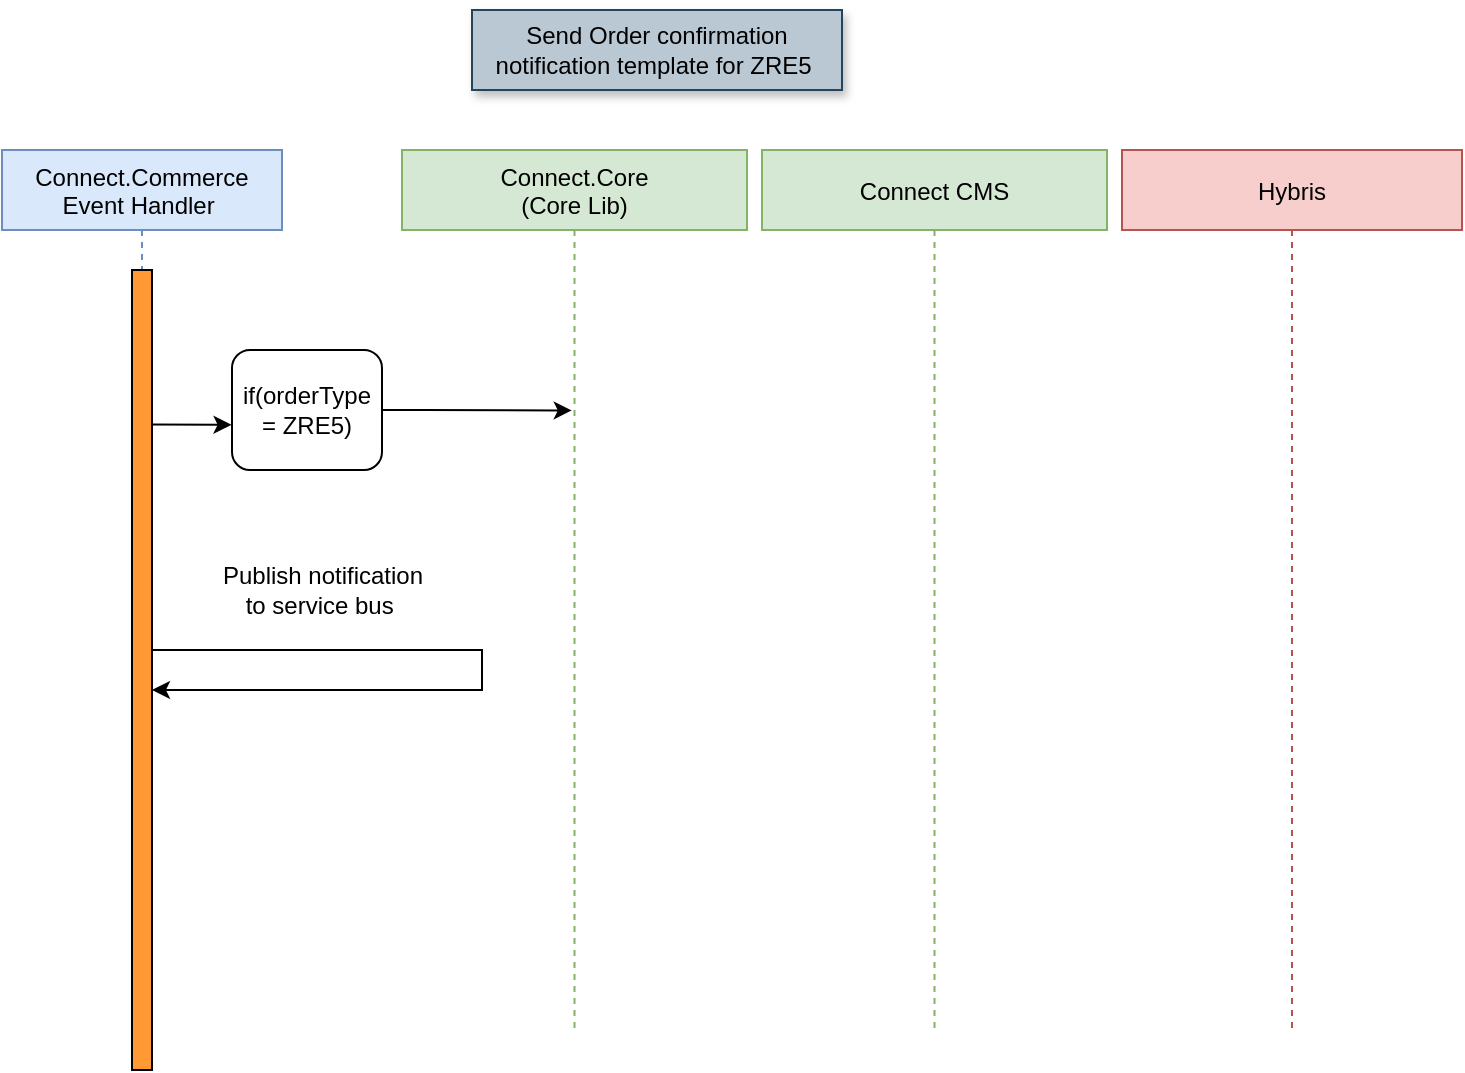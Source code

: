 <mxfile version="13.9.5" type="github">
  <diagram id="kgpKYQtTHZ0yAKxKKP6v" name="Page-1">
    <mxGraphModel dx="1038" dy="548" grid="1" gridSize="10" guides="1" tooltips="1" connect="1" arrows="1" fold="1" page="1" pageScale="1" pageWidth="850" pageHeight="1100" math="0" shadow="0">
      <root>
        <mxCell id="0" />
        <mxCell id="1" parent="0" />
        <object label="Connect.Commerce&#xa;Event Handler " id="3nuBFxr9cyL0pnOWT2aG-1">
          <mxCell style="shape=umlLifeline;perimeter=lifelinePerimeter;container=1;collapsible=0;recursiveResize=0;rounded=0;shadow=0;strokeWidth=1;fillColor=#dae8fc;strokeColor=#6c8ebf;" parent="1" vertex="1">
            <mxGeometry x="80" y="80" width="140" height="440" as="geometry" />
          </mxCell>
        </object>
        <mxCell id="3nuBFxr9cyL0pnOWT2aG-2" value="" style="points=[];perimeter=orthogonalPerimeter;rounded=0;shadow=0;strokeWidth=1;fillColor=#FF9933;" parent="3nuBFxr9cyL0pnOWT2aG-1" vertex="1">
          <mxGeometry x="65" y="60" width="10" height="400" as="geometry" />
        </mxCell>
        <mxCell id="uPZaJIyxfJ7PoCBkE-e1-3" style="edgeStyle=orthogonalEdgeStyle;rounded=0;orthogonalLoop=1;jettySize=auto;html=1;" edge="1" parent="3nuBFxr9cyL0pnOWT2aG-1" source="3nuBFxr9cyL0pnOWT2aG-2" target="3nuBFxr9cyL0pnOWT2aG-2">
          <mxGeometry relative="1" as="geometry">
            <mxPoint x="170" y="260" as="targetPoint" />
            <Array as="points">
              <mxPoint x="240" y="260" />
            </Array>
          </mxGeometry>
        </mxCell>
        <mxCell id="3nuBFxr9cyL0pnOWT2aG-5" value="Connect.Core &#xa;(Core Lib)" style="shape=umlLifeline;perimeter=lifelinePerimeter;container=1;collapsible=0;recursiveResize=0;rounded=0;shadow=0;strokeWidth=1;fillColor=#d5e8d4;strokeColor=#82b366;" parent="1" vertex="1">
          <mxGeometry x="280" y="80" width="172.5" height="440" as="geometry" />
        </mxCell>
        <mxCell id="S-PPVUhzRQh5IIJFHJLY-30" value="Send Order confirmation notification template for ZRE5&amp;nbsp;" style="text;html=1;align=center;verticalAlign=middle;whiteSpace=wrap;rounded=0;shadow=1;fillColor=#bac8d3;strokeColor=#23445d;" parent="1" vertex="1">
          <mxGeometry x="315" y="10" width="185" height="40" as="geometry" />
        </mxCell>
        <mxCell id="S-PPVUhzRQh5IIJFHJLY-44" value="Hybris" style="shape=umlLifeline;perimeter=lifelinePerimeter;container=1;collapsible=0;recursiveResize=0;rounded=0;shadow=0;strokeWidth=1;fillColor=#f8cecc;strokeColor=#b85450;" parent="1" vertex="1">
          <mxGeometry x="640" y="80" width="170" height="440" as="geometry" />
        </mxCell>
        <mxCell id="uPZaJIyxfJ7PoCBkE-e1-19" style="edgeStyle=orthogonalEdgeStyle;rounded=0;orthogonalLoop=1;jettySize=auto;html=1;entryX=0.492;entryY=0.296;entryDx=0;entryDy=0;entryPerimeter=0;" edge="1" parent="1" source="uPZaJIyxfJ7PoCBkE-e1-15" target="3nuBFxr9cyL0pnOWT2aG-5">
          <mxGeometry relative="1" as="geometry">
            <mxPoint x="400" y="210" as="targetPoint" />
          </mxGeometry>
        </mxCell>
        <mxCell id="uPZaJIyxfJ7PoCBkE-e1-15" value="if(orderType = ZRE5)" style="rounded=1;whiteSpace=wrap;html=1;" vertex="1" parent="1">
          <mxGeometry x="195" y="180" width="75" height="60" as="geometry" />
        </mxCell>
        <mxCell id="uPZaJIyxfJ7PoCBkE-e1-21" value="" style="endArrow=classic;html=1;exitX=0.98;exitY=0.193;exitDx=0;exitDy=0;exitPerimeter=0;entryX=-0.003;entryY=0.623;entryDx=0;entryDy=0;entryPerimeter=0;" edge="1" parent="1" source="3nuBFxr9cyL0pnOWT2aG-2" target="uPZaJIyxfJ7PoCBkE-e1-15">
          <mxGeometry width="50" height="50" relative="1" as="geometry">
            <mxPoint x="400" y="310" as="sourcePoint" />
            <mxPoint x="450" y="260" as="targetPoint" />
          </mxGeometry>
        </mxCell>
        <mxCell id="uPZaJIyxfJ7PoCBkE-e1-22" value="Connect CMS" style="shape=umlLifeline;perimeter=lifelinePerimeter;container=1;collapsible=0;recursiveResize=0;rounded=0;shadow=0;strokeWidth=1;fillColor=#d5e8d4;strokeColor=#82b366;" vertex="1" parent="1">
          <mxGeometry x="460" y="80" width="172.5" height="440" as="geometry" />
        </mxCell>
        <mxCell id="uPZaJIyxfJ7PoCBkE-e1-23" value="Publish notification &lt;br&gt;to service bus&amp;nbsp;" style="text;html=1;align=center;verticalAlign=middle;resizable=0;points=[];autosize=1;" vertex="1" parent="1">
          <mxGeometry x="180" y="285" width="120" height="30" as="geometry" />
        </mxCell>
      </root>
    </mxGraphModel>
  </diagram>
</mxfile>
